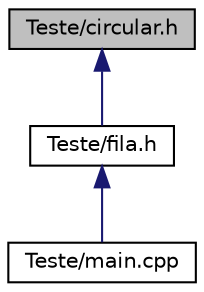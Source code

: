 digraph "Teste/circular.h"
{
  edge [fontname="Helvetica",fontsize="10",labelfontname="Helvetica",labelfontsize="10"];
  node [fontname="Helvetica",fontsize="10",shape=record];
  Node1 [label="Teste/circular.h",height=0.2,width=0.4,color="black", fillcolor="grey75", style="filled" fontcolor="black"];
  Node1 -> Node2 [dir="back",color="midnightblue",fontsize="10",style="solid",fontname="Helvetica"];
  Node2 [label="Teste/fila.h",height=0.2,width=0.4,color="black", fillcolor="white", style="filled",URL="$Teste_2fila_8h.html"];
  Node2 -> Node3 [dir="back",color="midnightblue",fontsize="10",style="solid",fontname="Helvetica"];
  Node3 [label="Teste/main.cpp",height=0.2,width=0.4,color="black", fillcolor="white", style="filled",URL="$Teste_2main_8cpp.html"];
}

